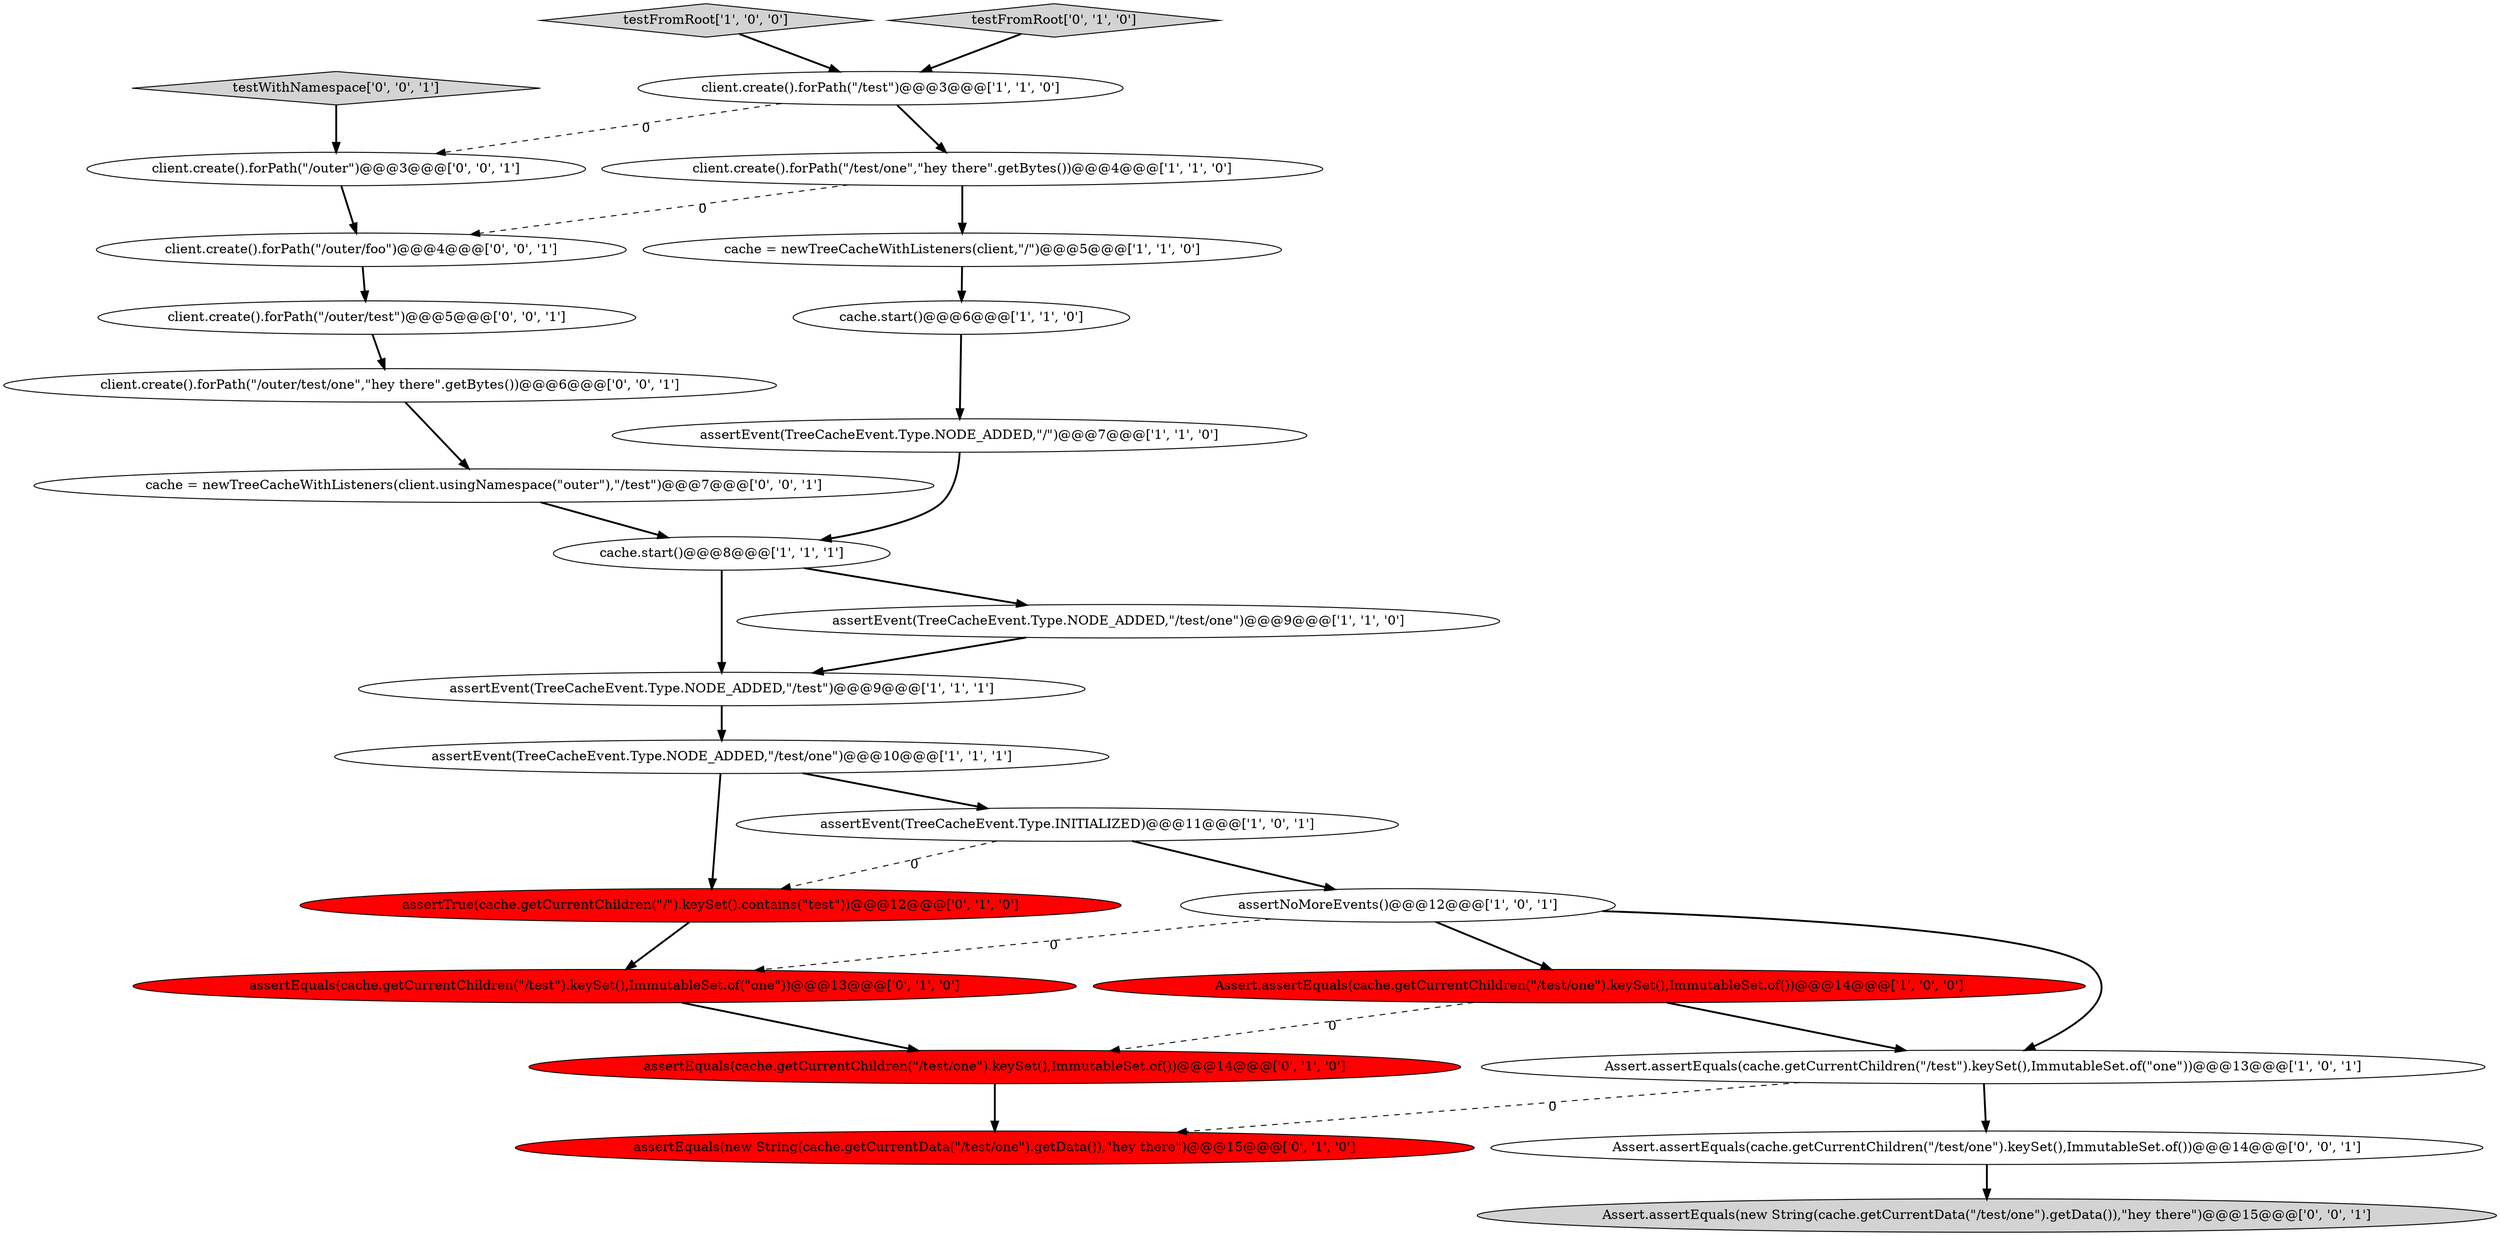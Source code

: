 digraph {
14 [style = filled, label = "assertEquals(cache.getCurrentChildren(\"/test/one\").keySet(),ImmutableSet.of())@@@14@@@['0', '1', '0']", fillcolor = red, shape = ellipse image = "AAA1AAABBB2BBB"];
23 [style = filled, label = "client.create().forPath(\"/outer/test/one\",\"hey there\".getBytes())@@@6@@@['0', '0', '1']", fillcolor = white, shape = ellipse image = "AAA0AAABBB3BBB"];
2 [style = filled, label = "client.create().forPath(\"/test/one\",\"hey there\".getBytes())@@@4@@@['1', '1', '0']", fillcolor = white, shape = ellipse image = "AAA0AAABBB1BBB"];
12 [style = filled, label = "testFromRoot['1', '0', '0']", fillcolor = lightgray, shape = diamond image = "AAA0AAABBB1BBB"];
18 [style = filled, label = "assertTrue(cache.getCurrentChildren(\"/\").keySet().contains(\"test\"))@@@12@@@['0', '1', '0']", fillcolor = red, shape = ellipse image = "AAA1AAABBB2BBB"];
17 [style = filled, label = "assertEquals(cache.getCurrentChildren(\"/test\").keySet(),ImmutableSet.of(\"one\"))@@@13@@@['0', '1', '0']", fillcolor = red, shape = ellipse image = "AAA1AAABBB2BBB"];
19 [style = filled, label = "client.create().forPath(\"/outer/test\")@@@5@@@['0', '0', '1']", fillcolor = white, shape = ellipse image = "AAA0AAABBB3BBB"];
21 [style = filled, label = "cache = newTreeCacheWithListeners(client.usingNamespace(\"outer\"),\"/test\")@@@7@@@['0', '0', '1']", fillcolor = white, shape = ellipse image = "AAA0AAABBB3BBB"];
4 [style = filled, label = "cache.start()@@@8@@@['1', '1', '1']", fillcolor = white, shape = ellipse image = "AAA0AAABBB1BBB"];
7 [style = filled, label = "cache.start()@@@6@@@['1', '1', '0']", fillcolor = white, shape = ellipse image = "AAA0AAABBB1BBB"];
11 [style = filled, label = "assertNoMoreEvents()@@@12@@@['1', '0', '1']", fillcolor = white, shape = ellipse image = "AAA0AAABBB1BBB"];
15 [style = filled, label = "assertEquals(new String(cache.getCurrentData(\"/test/one\").getData()),\"hey there\")@@@15@@@['0', '1', '0']", fillcolor = red, shape = ellipse image = "AAA1AAABBB2BBB"];
3 [style = filled, label = "assertEvent(TreeCacheEvent.Type.NODE_ADDED,\"/test/one\")@@@10@@@['1', '1', '1']", fillcolor = white, shape = ellipse image = "AAA0AAABBB1BBB"];
0 [style = filled, label = "client.create().forPath(\"/test\")@@@3@@@['1', '1', '0']", fillcolor = white, shape = ellipse image = "AAA0AAABBB1BBB"];
24 [style = filled, label = "testWithNamespace['0', '0', '1']", fillcolor = lightgray, shape = diamond image = "AAA0AAABBB3BBB"];
22 [style = filled, label = "Assert.assertEquals(new String(cache.getCurrentData(\"/test/one\").getData()),\"hey there\")@@@15@@@['0', '0', '1']", fillcolor = lightgray, shape = ellipse image = "AAA0AAABBB3BBB"];
25 [style = filled, label = "client.create().forPath(\"/outer\")@@@3@@@['0', '0', '1']", fillcolor = white, shape = ellipse image = "AAA0AAABBB3BBB"];
26 [style = filled, label = "client.create().forPath(\"/outer/foo\")@@@4@@@['0', '0', '1']", fillcolor = white, shape = ellipse image = "AAA0AAABBB3BBB"];
8 [style = filled, label = "assertEvent(TreeCacheEvent.Type.NODE_ADDED,\"/test\")@@@9@@@['1', '1', '1']", fillcolor = white, shape = ellipse image = "AAA0AAABBB1BBB"];
9 [style = filled, label = "cache = newTreeCacheWithListeners(client,\"/\")@@@5@@@['1', '1', '0']", fillcolor = white, shape = ellipse image = "AAA0AAABBB1BBB"];
1 [style = filled, label = "assertEvent(TreeCacheEvent.Type.NODE_ADDED,\"/test/one\")@@@9@@@['1', '1', '0']", fillcolor = white, shape = ellipse image = "AAA0AAABBB1BBB"];
16 [style = filled, label = "testFromRoot['0', '1', '0']", fillcolor = lightgray, shape = diamond image = "AAA0AAABBB2BBB"];
20 [style = filled, label = "Assert.assertEquals(cache.getCurrentChildren(\"/test/one\").keySet(),ImmutableSet.of())@@@14@@@['0', '0', '1']", fillcolor = white, shape = ellipse image = "AAA0AAABBB3BBB"];
5 [style = filled, label = "assertEvent(TreeCacheEvent.Type.INITIALIZED)@@@11@@@['1', '0', '1']", fillcolor = white, shape = ellipse image = "AAA0AAABBB1BBB"];
13 [style = filled, label = "Assert.assertEquals(cache.getCurrentChildren(\"/test/one\").keySet(),ImmutableSet.of())@@@14@@@['1', '0', '0']", fillcolor = red, shape = ellipse image = "AAA1AAABBB1BBB"];
6 [style = filled, label = "Assert.assertEquals(cache.getCurrentChildren(\"/test\").keySet(),ImmutableSet.of(\"one\"))@@@13@@@['1', '0', '1']", fillcolor = white, shape = ellipse image = "AAA0AAABBB1BBB"];
10 [style = filled, label = "assertEvent(TreeCacheEvent.Type.NODE_ADDED,\"/\")@@@7@@@['1', '1', '0']", fillcolor = white, shape = ellipse image = "AAA0AAABBB1BBB"];
16->0 [style = bold, label=""];
1->8 [style = bold, label=""];
7->10 [style = bold, label=""];
11->6 [style = bold, label=""];
0->2 [style = bold, label=""];
8->3 [style = bold, label=""];
18->17 [style = bold, label=""];
11->17 [style = dashed, label="0"];
2->9 [style = bold, label=""];
9->7 [style = bold, label=""];
26->19 [style = bold, label=""];
5->18 [style = dashed, label="0"];
12->0 [style = bold, label=""];
13->14 [style = dashed, label="0"];
20->22 [style = bold, label=""];
3->18 [style = bold, label=""];
6->20 [style = bold, label=""];
3->5 [style = bold, label=""];
0->25 [style = dashed, label="0"];
23->21 [style = bold, label=""];
6->15 [style = dashed, label="0"];
17->14 [style = bold, label=""];
24->25 [style = bold, label=""];
19->23 [style = bold, label=""];
11->13 [style = bold, label=""];
25->26 [style = bold, label=""];
10->4 [style = bold, label=""];
4->8 [style = bold, label=""];
14->15 [style = bold, label=""];
4->1 [style = bold, label=""];
5->11 [style = bold, label=""];
13->6 [style = bold, label=""];
2->26 [style = dashed, label="0"];
21->4 [style = bold, label=""];
}
